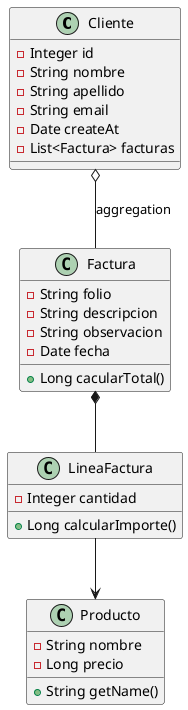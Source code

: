 @startuml

class Cliente {
    - Integer id
    - String nombre
    - String apellido
    - String email
    - Date createAt
    - List<Factura> facturas
}

class Factura {
    - String folio
    - String descripcion
    - String observacion
    - Date fecha
    + Long cacularTotal()
}

class LineaFactura {
    - Integer cantidad
    + Long calcularImporte()
}

class Producto {
    - String nombre
    - Long precio
    + String getName()
}

Cliente o-- Factura : aggregation
Factura *-- LineaFactura
LineaFactura --> Producto
@enduml
